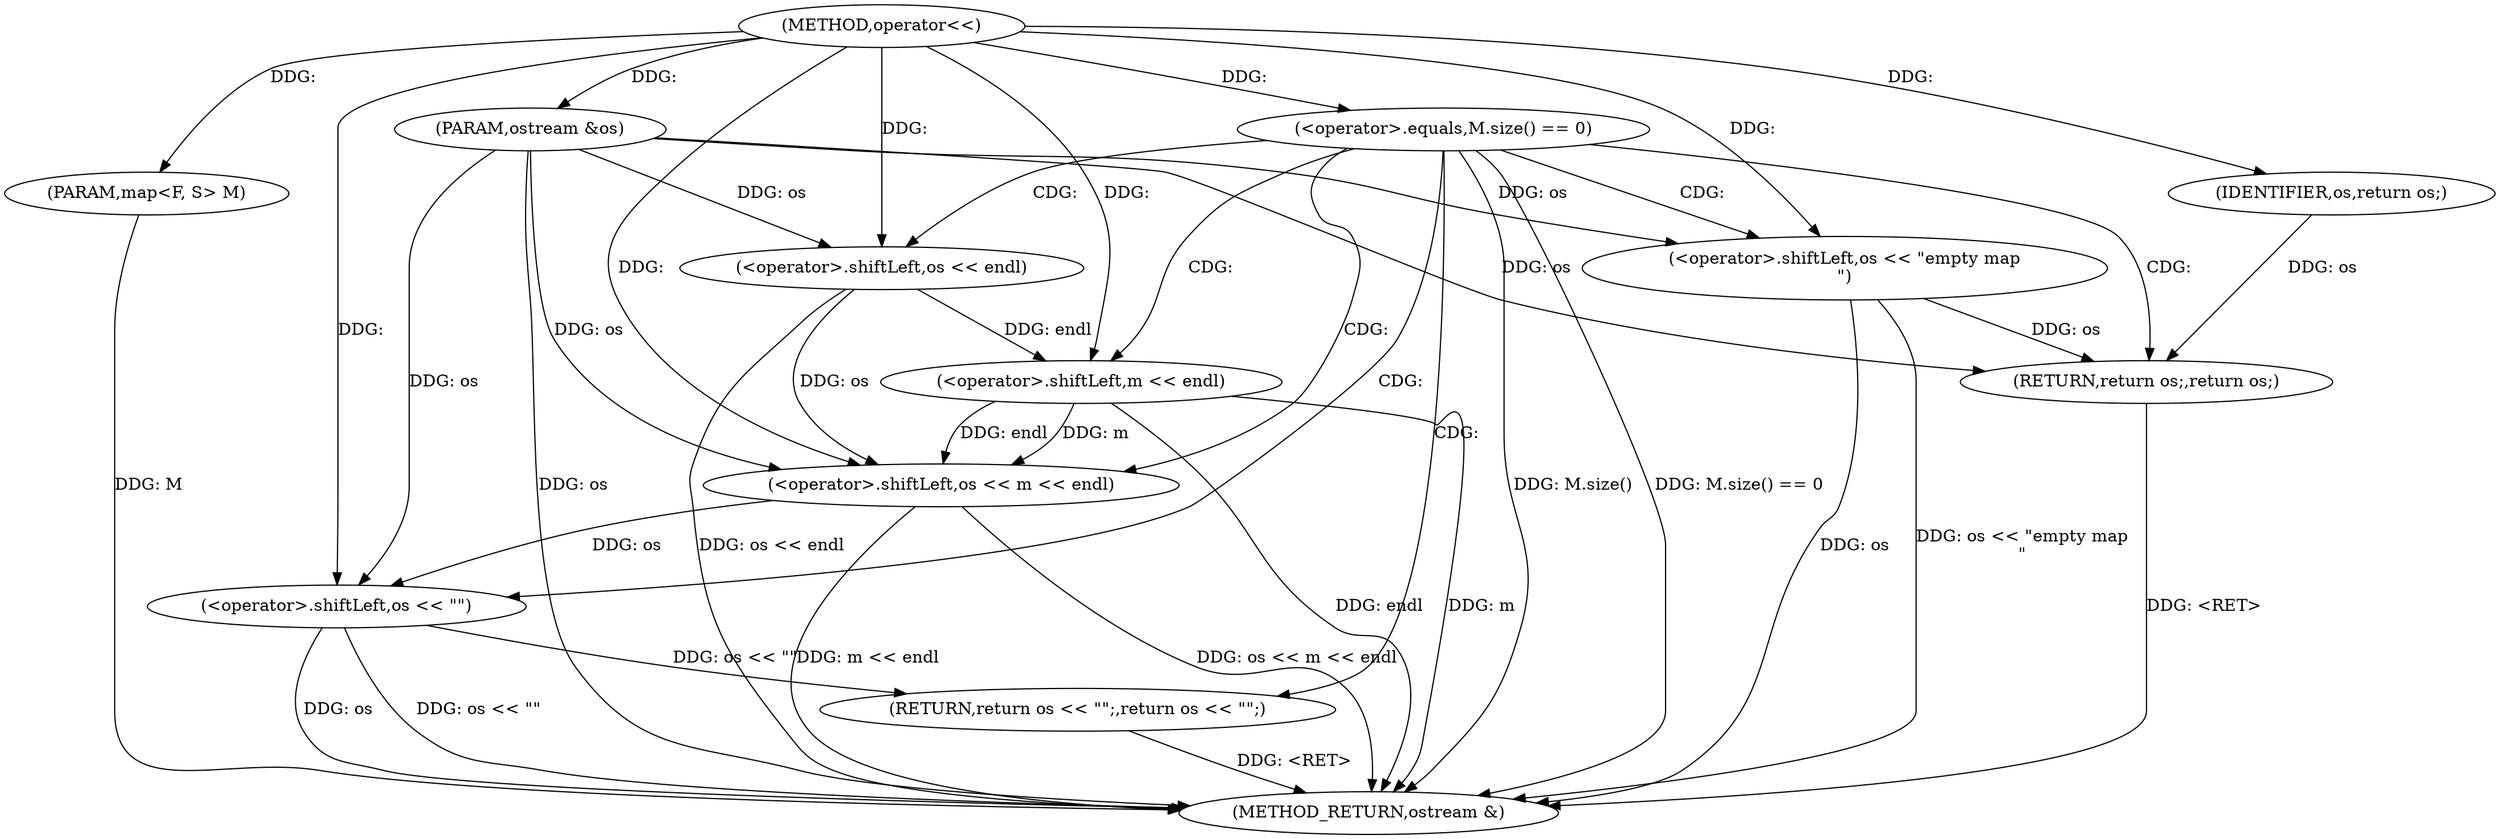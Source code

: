 digraph "operator<<" {  
"1000248" [label = "(METHOD,operator<<)" ]
"1000276" [label = "(METHOD_RETURN,ostream &)" ]
"1000249" [label = "(PARAM,ostream &os)" ]
"1000250" [label = "(PARAM,map<F, S> M)" ]
"1000262" [label = "(<operator>.shiftLeft,os << endl)" ]
"1000272" [label = "(RETURN,return os << \"\";,return os << \"\";)" ]
"1000253" [label = "(<operator>.equals,M.size() == 0)" ]
"1000267" [label = "(<operator>.shiftLeft,os << m << endl)" ]
"1000273" [label = "(<operator>.shiftLeft,os << \"\")" ]
"1000257" [label = "(<operator>.shiftLeft,os << \"empty map\n\")" ]
"1000260" [label = "(RETURN,return os;,return os;)" ]
"1000261" [label = "(IDENTIFIER,os,return os;)" ]
"1000269" [label = "(<operator>.shiftLeft,m << endl)" ]
  "1000272" -> "1000276"  [ label = "DDG: <RET>"] 
  "1000249" -> "1000276"  [ label = "DDG: os"] 
  "1000250" -> "1000276"  [ label = "DDG: M"] 
  "1000253" -> "1000276"  [ label = "DDG: M.size()"] 
  "1000253" -> "1000276"  [ label = "DDG: M.size() == 0"] 
  "1000262" -> "1000276"  [ label = "DDG: os << endl"] 
  "1000269" -> "1000276"  [ label = "DDG: endl"] 
  "1000267" -> "1000276"  [ label = "DDG: m << endl"] 
  "1000267" -> "1000276"  [ label = "DDG: os << m << endl"] 
  "1000273" -> "1000276"  [ label = "DDG: os"] 
  "1000273" -> "1000276"  [ label = "DDG: os << \"\""] 
  "1000257" -> "1000276"  [ label = "DDG: os"] 
  "1000257" -> "1000276"  [ label = "DDG: os << \"empty map\n\""] 
  "1000260" -> "1000276"  [ label = "DDG: <RET>"] 
  "1000269" -> "1000276"  [ label = "DDG: m"] 
  "1000248" -> "1000249"  [ label = "DDG: "] 
  "1000248" -> "1000250"  [ label = "DDG: "] 
  "1000273" -> "1000272"  [ label = "DDG: os << \"\""] 
  "1000249" -> "1000262"  [ label = "DDG: os"] 
  "1000248" -> "1000262"  [ label = "DDG: "] 
  "1000248" -> "1000253"  [ label = "DDG: "] 
  "1000261" -> "1000260"  [ label = "DDG: os"] 
  "1000257" -> "1000260"  [ label = "DDG: os"] 
  "1000249" -> "1000260"  [ label = "DDG: os"] 
  "1000262" -> "1000267"  [ label = "DDG: os"] 
  "1000249" -> "1000267"  [ label = "DDG: os"] 
  "1000248" -> "1000267"  [ label = "DDG: "] 
  "1000269" -> "1000267"  [ label = "DDG: endl"] 
  "1000269" -> "1000267"  [ label = "DDG: m"] 
  "1000267" -> "1000273"  [ label = "DDG: os"] 
  "1000249" -> "1000273"  [ label = "DDG: os"] 
  "1000248" -> "1000273"  [ label = "DDG: "] 
  "1000249" -> "1000257"  [ label = "DDG: os"] 
  "1000248" -> "1000257"  [ label = "DDG: "] 
  "1000248" -> "1000261"  [ label = "DDG: "] 
  "1000248" -> "1000269"  [ label = "DDG: "] 
  "1000262" -> "1000269"  [ label = "DDG: endl"] 
  "1000253" -> "1000262"  [ label = "CDG: "] 
  "1000253" -> "1000260"  [ label = "CDG: "] 
  "1000253" -> "1000272"  [ label = "CDG: "] 
  "1000253" -> "1000273"  [ label = "CDG: "] 
  "1000253" -> "1000269"  [ label = "CDG: "] 
  "1000253" -> "1000267"  [ label = "CDG: "] 
  "1000253" -> "1000257"  [ label = "CDG: "] 
}
